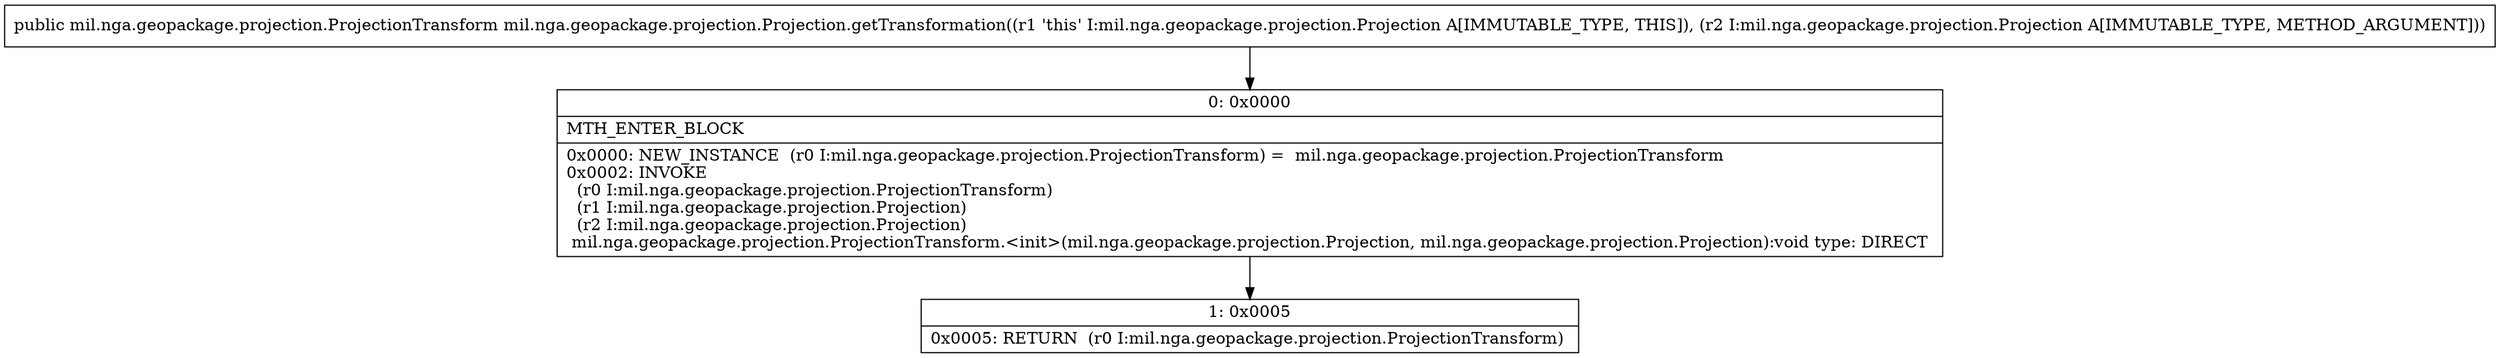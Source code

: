 digraph "CFG formil.nga.geopackage.projection.Projection.getTransformation(Lmil\/nga\/geopackage\/projection\/Projection;)Lmil\/nga\/geopackage\/projection\/ProjectionTransform;" {
Node_0 [shape=record,label="{0\:\ 0x0000|MTH_ENTER_BLOCK\l|0x0000: NEW_INSTANCE  (r0 I:mil.nga.geopackage.projection.ProjectionTransform) =  mil.nga.geopackage.projection.ProjectionTransform \l0x0002: INVOKE  \l  (r0 I:mil.nga.geopackage.projection.ProjectionTransform)\l  (r1 I:mil.nga.geopackage.projection.Projection)\l  (r2 I:mil.nga.geopackage.projection.Projection)\l mil.nga.geopackage.projection.ProjectionTransform.\<init\>(mil.nga.geopackage.projection.Projection, mil.nga.geopackage.projection.Projection):void type: DIRECT \l}"];
Node_1 [shape=record,label="{1\:\ 0x0005|0x0005: RETURN  (r0 I:mil.nga.geopackage.projection.ProjectionTransform) \l}"];
MethodNode[shape=record,label="{public mil.nga.geopackage.projection.ProjectionTransform mil.nga.geopackage.projection.Projection.getTransformation((r1 'this' I:mil.nga.geopackage.projection.Projection A[IMMUTABLE_TYPE, THIS]), (r2 I:mil.nga.geopackage.projection.Projection A[IMMUTABLE_TYPE, METHOD_ARGUMENT])) }"];
MethodNode -> Node_0;
Node_0 -> Node_1;
}

